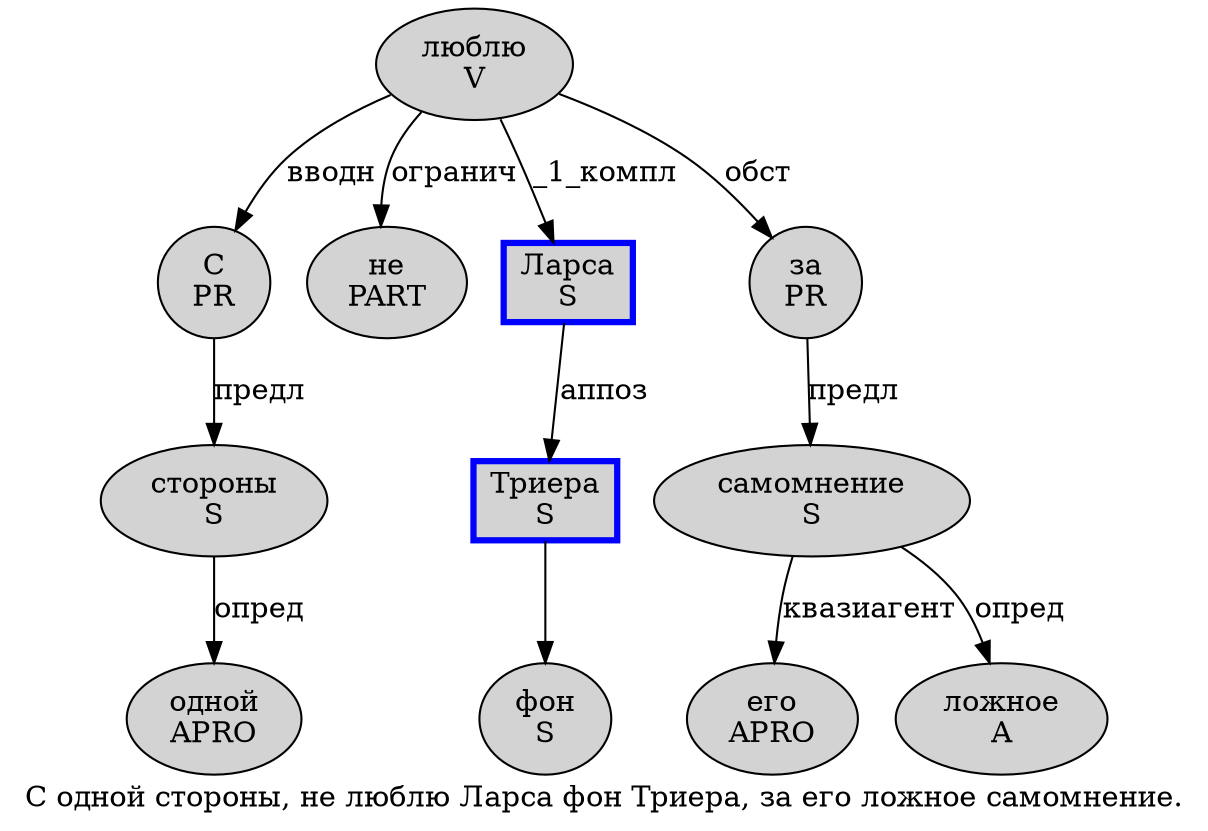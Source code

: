 digraph SENTENCE_694 {
	graph [label="С одной стороны, не люблю Ларса фон Триера, за его ложное самомнение."]
	node [style=filled]
		0 [label="С
PR" color="" fillcolor=lightgray penwidth=1 shape=ellipse]
		1 [label="одной
APRO" color="" fillcolor=lightgray penwidth=1 shape=ellipse]
		2 [label="стороны
S" color="" fillcolor=lightgray penwidth=1 shape=ellipse]
		4 [label="не
PART" color="" fillcolor=lightgray penwidth=1 shape=ellipse]
		5 [label="люблю
V" color="" fillcolor=lightgray penwidth=1 shape=ellipse]
		6 [label="Ларса
S" color=blue fillcolor=lightgray penwidth=3 shape=box]
		7 [label="фон
S" color="" fillcolor=lightgray penwidth=1 shape=ellipse]
		8 [label="Триера
S" color=blue fillcolor=lightgray penwidth=3 shape=box]
		10 [label="за
PR" color="" fillcolor=lightgray penwidth=1 shape=ellipse]
		11 [label="его
APRO" color="" fillcolor=lightgray penwidth=1 shape=ellipse]
		12 [label="ложное
A" color="" fillcolor=lightgray penwidth=1 shape=ellipse]
		13 [label="самомнение
S" color="" fillcolor=lightgray penwidth=1 shape=ellipse]
			8 -> 7
			0 -> 2 [label="предл"]
			5 -> 0 [label="вводн"]
			5 -> 4 [label="огранич"]
			5 -> 6 [label="_1_компл"]
			5 -> 10 [label="обст"]
			2 -> 1 [label="опред"]
			10 -> 13 [label="предл"]
			6 -> 8 [label="аппоз"]
			13 -> 11 [label="квазиагент"]
			13 -> 12 [label="опред"]
}